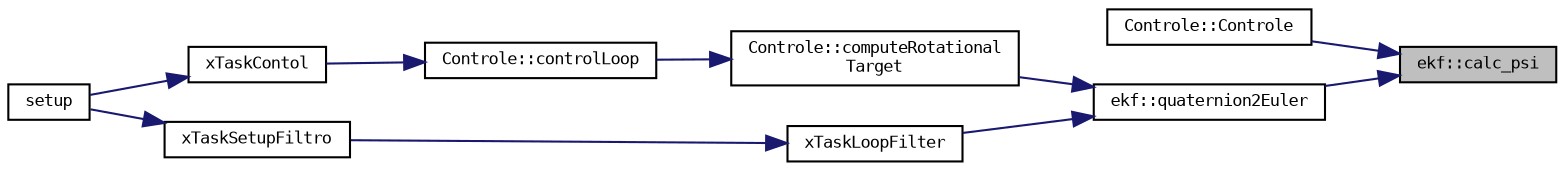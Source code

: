 digraph "ekf::calc_psi"
{
 // LATEX_PDF_SIZE
  bgcolor="transparent";
  edge [fontname="DejaVuSansMono",fontsize="8",labelfontname="DejaVuSansMono",labelfontsize="8"];
  node [fontname="DejaVuSansMono",fontsize="8",shape=record];
  rankdir="RL";
  Node1 [label="ekf::calc_psi",height=0.2,width=0.4,color="black", fillcolor="grey75", style="filled", fontcolor="black",tooltip="Calcula, a partir de um quatérnio de atitude, o valor do ângulo Psi em Radianos."];
  Node1 -> Node2 [dir="back",color="midnightblue",fontsize="8",style="solid",fontname="DejaVuSansMono"];
  Node2 [label="Controle::Controle",height=0.2,width=0.4,color="black",URL="$classControle.html#a8ae9a213e4a15ac1af0f158e3b5dc2cb",tooltip="Construct a new Controle:: Controle object."];
  Node1 -> Node3 [dir="back",color="midnightblue",fontsize="8",style="solid",fontname="DejaVuSansMono"];
  Node3 [label="ekf::quaternion2Euler",height=0.2,width=0.4,color="black",URL="$namespaceekf.html#aab2dcd522b40c160064cfae69cae6d98",tooltip=" "];
  Node3 -> Node4 [dir="back",color="midnightblue",fontsize="8",style="solid",fontname="DejaVuSansMono"];
  Node4 [label="Controle::computeRotational\lTarget",height=0.2,width=0.4,color="black",URL="$classControle.html#a8ac9e933ce30f9c88ed421d4c0afcf99",tooltip=" "];
  Node4 -> Node5 [dir="back",color="midnightblue",fontsize="8",style="solid",fontname="DejaVuSansMono"];
  Node5 [label="Controle::controlLoop",height=0.2,width=0.4,color="black",URL="$classControle.html#a78e5f662130811f409342a706d5c0d2f",tooltip="Loop de controle das duas dinâmicas."];
  Node5 -> Node6 [dir="back",color="midnightblue",fontsize="8",style="solid",fontname="DejaVuSansMono"];
  Node6 [label="xTaskContol",height=0.2,width=0.4,color="black",URL="$main_8cpp.html#ad3d424dca818563665f9ab9bbf866fff",tooltip=" "];
  Node6 -> Node7 [dir="back",color="midnightblue",fontsize="8",style="solid",fontname="DejaVuSansMono"];
  Node7 [label="setup",height=0.2,width=0.4,color="black",URL="$main_8cpp.html#a4fc01d736fe50cf5b977f755b675f11d",tooltip=" "];
  Node3 -> Node8 [dir="back",color="midnightblue",fontsize="8",style="solid",fontname="DejaVuSansMono"];
  Node8 [label="xTaskLoopFilter",height=0.2,width=0.4,color="black",URL="$main_8cpp.html#abd3bd9c344e182dcb5f5a561ef562eb0",tooltip=" "];
  Node8 -> Node9 [dir="back",color="midnightblue",fontsize="8",style="solid",fontname="DejaVuSansMono"];
  Node9 [label="xTaskSetupFiltro",height=0.2,width=0.4,color="black",URL="$main_8cpp.html#a1d67803bd6f9b50c1e3686650e280f68",tooltip=" "];
  Node9 -> Node7 [dir="back",color="midnightblue",fontsize="8",style="solid",fontname="DejaVuSansMono"];
}
